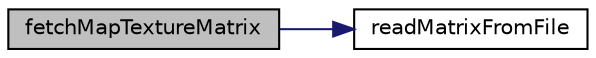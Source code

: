digraph "fetchMapTextureMatrix"
{
 // LATEX_PDF_SIZE
  edge [fontname="Helvetica",fontsize="10",labelfontname="Helvetica",labelfontsize="10"];
  node [fontname="Helvetica",fontsize="10",shape=record];
  rankdir="LR";
  Node1 [label="fetchMapTextureMatrix",height=0.2,width=0.4,color="black", fillcolor="grey75", style="filled", fontcolor="black",tooltip="Loads the map texture map from the given path."];
  Node1 -> Node2 [color="midnightblue",fontsize="10",style="solid",fontname="Helvetica"];
  Node2 [label="readMatrixFromFile",height=0.2,width=0.4,color="black", fillcolor="white", style="filled",URL="$rehtiLib_2assets_2reader_2src_2Utils_8cpp.html#aabe32cf7f7f2a7f7154cbceaeafb49a6",tooltip="Reads a matrix from a text file. Values should be separated by commas and rows by newlines."];
}
